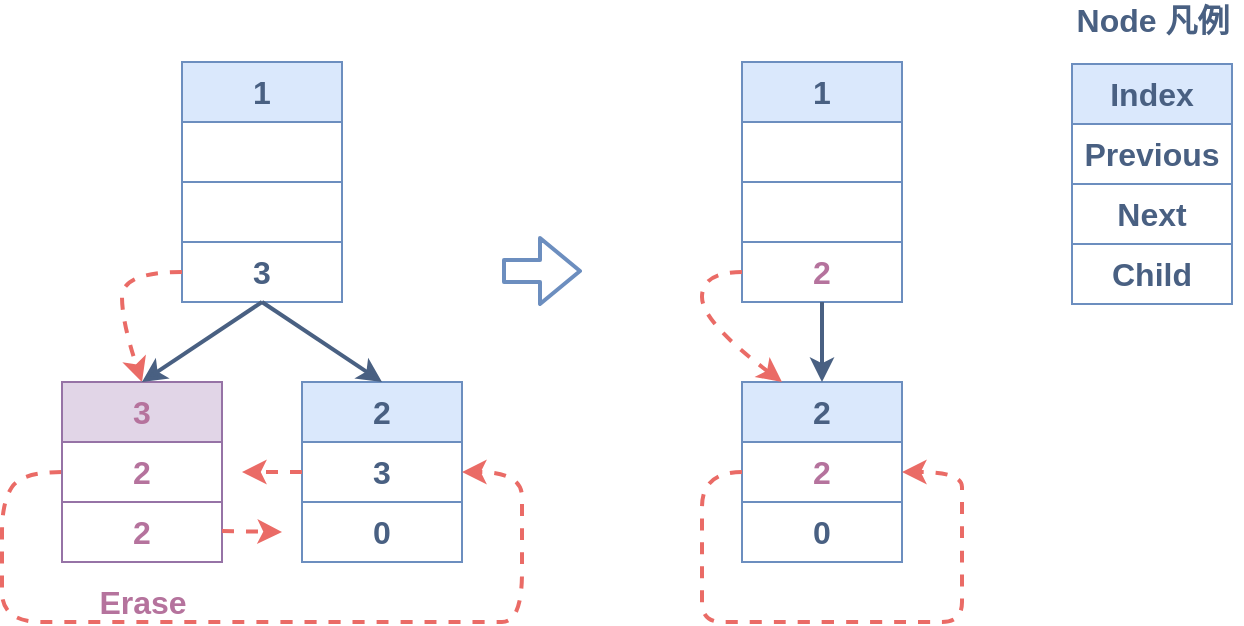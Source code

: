 <mxfile version="12.6.5" type="device"><diagram id="uMkU0hV-Th2yiUNmq93H" name="Page-1"><mxGraphModel dx="1086" dy="966" grid="1" gridSize="10" guides="1" tooltips="1" connect="1" arrows="1" fold="1" page="1" pageScale="1" pageWidth="827" pageHeight="1169" math="0" shadow="0"><root><mxCell id="0"/><mxCell id="1" parent="0"/><mxCell id="IqR-9AkSd190H659cbV4-1" value="&lt;b&gt;&lt;font style=&quot;font-size: 16px&quot; color=&quot;#496082&quot;&gt;2&lt;/font&gt;&lt;/b&gt;" style="rounded=0;whiteSpace=wrap;html=1;fillColor=#dae8fc;strokeColor=#6c8ebf;" parent="1" vertex="1"><mxGeometry x="480" y="240" width="80" height="30" as="geometry"/></mxCell><mxCell id="IqR-9AkSd190H659cbV4-2" value="&lt;b&gt;&lt;font style=&quot;font-size: 16px&quot; color=&quot;#b5739d&quot;&gt;2&lt;/font&gt;&lt;/b&gt;" style="rounded=0;whiteSpace=wrap;html=1;fillColor=none;strokeColor=#6c8ebf;" parent="1" vertex="1"><mxGeometry x="480" y="270" width="80" height="30" as="geometry"/></mxCell><mxCell id="IqR-9AkSd190H659cbV4-3" value="&lt;font color=&quot;#496082&quot; size=&quot;1&quot;&gt;&lt;b style=&quot;font-size: 16px&quot;&gt;0&lt;/b&gt;&lt;/font&gt;" style="rounded=0;whiteSpace=wrap;html=1;fillColor=none;strokeColor=#6c8ebf;" parent="1" vertex="1"><mxGeometry x="480" y="300" width="80" height="30" as="geometry"/></mxCell><mxCell id="IqR-9AkSd190H659cbV4-4" value="&lt;b&gt;&lt;font style=&quot;font-size: 16px&quot; color=&quot;#496082&quot;&gt;Index&lt;/font&gt;&lt;/b&gt;" style="rounded=0;whiteSpace=wrap;html=1;fillColor=#dae8fc;strokeColor=#6c8ebf;" parent="1" vertex="1"><mxGeometry x="645" y="81" width="80" height="30" as="geometry"/></mxCell><mxCell id="IqR-9AkSd190H659cbV4-5" value="&lt;b&gt;&lt;font style=&quot;font-size: 16px&quot; color=&quot;#496082&quot;&gt;Previous&lt;/font&gt;&lt;/b&gt;" style="rounded=0;whiteSpace=wrap;html=1;fillColor=none;strokeColor=#6c8ebf;" parent="1" vertex="1"><mxGeometry x="645" y="111" width="80" height="30" as="geometry"/></mxCell><mxCell id="IqR-9AkSd190H659cbV4-6" value="&lt;font color=&quot;#496082&quot; size=&quot;1&quot;&gt;&lt;b style=&quot;font-size: 16px&quot;&gt;Next&lt;/b&gt;&lt;/font&gt;" style="rounded=0;whiteSpace=wrap;html=1;fillColor=none;strokeColor=#6c8ebf;" parent="1" vertex="1"><mxGeometry x="645" y="141" width="80" height="30" as="geometry"/></mxCell><mxCell id="IqR-9AkSd190H659cbV4-7" value="&lt;b&gt;&lt;font color=&quot;#496082&quot; style=&quot;font-size: 16px&quot;&gt;Node 凡例&lt;/font&gt;&lt;/b&gt;" style="text;html=1;align=center;verticalAlign=middle;resizable=0;points=[];autosize=1;" parent="1" vertex="1"><mxGeometry x="640" y="49" width="90" height="20" as="geometry"/></mxCell><mxCell id="IqR-9AkSd190H659cbV4-8" value="&lt;b&gt;&lt;font style=&quot;font-size: 16px&quot; color=&quot;#496082&quot;&gt;1&lt;/font&gt;&lt;/b&gt;" style="rounded=0;whiteSpace=wrap;html=1;fillColor=#dae8fc;strokeColor=#6c8ebf;" parent="1" vertex="1"><mxGeometry x="480" y="80" width="80" height="30" as="geometry"/></mxCell><mxCell id="IqR-9AkSd190H659cbV4-9" value="" style="rounded=0;whiteSpace=wrap;html=1;fillColor=none;strokeColor=#6c8ebf;" parent="1" vertex="1"><mxGeometry x="480" y="110" width="80" height="30" as="geometry"/></mxCell><mxCell id="IqR-9AkSd190H659cbV4-10" value="&lt;font size=&quot;1&quot; color=&quot;#b5739d&quot;&gt;&lt;b style=&quot;font-size: 16px&quot;&gt;2&lt;/b&gt;&lt;/font&gt;" style="rounded=0;whiteSpace=wrap;html=1;fillColor=none;strokeColor=#6c8ebf;" parent="1" vertex="1"><mxGeometry x="480" y="170" width="80" height="30" as="geometry"/></mxCell><mxCell id="IqR-9AkSd190H659cbV4-14" value="" style="endArrow=classic;html=1;exitX=0.5;exitY=1;exitDx=0;exitDy=0;entryX=0.5;entryY=0;entryDx=0;entryDy=0;strokeColor=#496082;strokeWidth=2;" parent="1" source="IqR-9AkSd190H659cbV4-10" target="IqR-9AkSd190H659cbV4-1" edge="1"><mxGeometry width="50" height="50" relative="1" as="geometry"><mxPoint x="400" y="440" as="sourcePoint"/><mxPoint x="450" y="390" as="targetPoint"/></mxGeometry></mxCell><mxCell id="IqR-9AkSd190H659cbV4-17" value="&lt;font color=&quot;#496082&quot; size=&quot;1&quot;&gt;&lt;b style=&quot;font-size: 16px&quot;&gt;Child&lt;/b&gt;&lt;/font&gt;" style="rounded=0;whiteSpace=wrap;html=1;fillColor=none;strokeColor=#6c8ebf;" parent="1" vertex="1"><mxGeometry x="645" y="171" width="80" height="30" as="geometry"/></mxCell><mxCell id="IqR-9AkSd190H659cbV4-18" value="" style="rounded=0;whiteSpace=wrap;html=1;fillColor=none;strokeColor=#6c8ebf;" parent="1" vertex="1"><mxGeometry x="480" y="140" width="80" height="30" as="geometry"/></mxCell><mxCell id="IqR-9AkSd190H659cbV4-21" value="" style="curved=1;endArrow=classic;html=1;dashed=1;strokeColor=#EA6B66;strokeWidth=2;exitX=0;exitY=0.5;exitDx=0;exitDy=0;entryX=1;entryY=0.5;entryDx=0;entryDy=0;" parent="1" source="IqR-9AkSd190H659cbV4-2" target="IqR-9AkSd190H659cbV4-2" edge="1"><mxGeometry width="50" height="50" relative="1" as="geometry"><mxPoint x="420" y="400" as="sourcePoint"/><mxPoint x="620" y="285" as="targetPoint"/><Array as="points"><mxPoint x="460" y="285"/><mxPoint x="460" y="320"/><mxPoint x="460" y="340"/><mxPoint x="460" y="360"/><mxPoint x="480" y="360"/><mxPoint x="570" y="360"/><mxPoint x="590" y="360"/><mxPoint x="590" y="340"/><mxPoint x="590" y="300"/><mxPoint x="590" y="285"/></Array></mxGeometry></mxCell><mxCell id="IqR-9AkSd190H659cbV4-22" value="" style="curved=1;endArrow=classic;html=1;dashed=1;strokeColor=#EA6B66;strokeWidth=2;exitX=0;exitY=0.5;exitDx=0;exitDy=0;entryX=0.25;entryY=0;entryDx=0;entryDy=0;" parent="1" source="IqR-9AkSd190H659cbV4-10" target="IqR-9AkSd190H659cbV4-1" edge="1"><mxGeometry width="50" height="50" relative="1" as="geometry"><mxPoint x="400" y="430" as="sourcePoint"/><mxPoint x="460" y="230" as="targetPoint"/><Array as="points"><mxPoint x="460" y="185"/><mxPoint x="460" y="210"/></Array></mxGeometry></mxCell><mxCell id="IqR-9AkSd190H659cbV4-27" value="&lt;b&gt;&lt;font style=&quot;font-size: 16px&quot; color=&quot;#496082&quot;&gt;1&lt;/font&gt;&lt;/b&gt;" style="rounded=0;whiteSpace=wrap;html=1;fillColor=#dae8fc;strokeColor=#6c8ebf;" parent="1" vertex="1"><mxGeometry x="200" y="80" width="80" height="30" as="geometry"/></mxCell><mxCell id="IqR-9AkSd190H659cbV4-28" value="" style="rounded=0;whiteSpace=wrap;html=1;fillColor=none;strokeColor=#6c8ebf;" parent="1" vertex="1"><mxGeometry x="200" y="110" width="80" height="30" as="geometry"/></mxCell><mxCell id="IqR-9AkSd190H659cbV4-29" value="&lt;font size=&quot;1&quot; color=&quot;#496082&quot;&gt;&lt;b style=&quot;font-size: 16px&quot;&gt;3&lt;/b&gt;&lt;/font&gt;" style="rounded=0;whiteSpace=wrap;html=1;fillColor=none;strokeColor=#6c8ebf;" parent="1" vertex="1"><mxGeometry x="200" y="170" width="80" height="30" as="geometry"/></mxCell><mxCell id="IqR-9AkSd190H659cbV4-30" value="&lt;b&gt;&lt;font style=&quot;font-size: 16px&quot; color=&quot;#496082&quot;&gt;2&lt;/font&gt;&lt;/b&gt;" style="rounded=0;whiteSpace=wrap;html=1;fillColor=#dae8fc;strokeColor=#6c8ebf;" parent="1" vertex="1"><mxGeometry x="260" y="240" width="80" height="30" as="geometry"/></mxCell><mxCell id="IqR-9AkSd190H659cbV4-31" value="&lt;b&gt;&lt;font style=&quot;font-size: 16px&quot; color=&quot;#496082&quot;&gt;3&lt;/font&gt;&lt;/b&gt;" style="rounded=0;whiteSpace=wrap;html=1;fillColor=none;strokeColor=#6c8ebf;" parent="1" vertex="1"><mxGeometry x="260" y="270" width="80" height="30" as="geometry"/></mxCell><mxCell id="IqR-9AkSd190H659cbV4-32" value="&lt;font color=&quot;#496082&quot; size=&quot;1&quot;&gt;&lt;b style=&quot;font-size: 16px&quot;&gt;0&lt;/b&gt;&lt;/font&gt;" style="rounded=0;whiteSpace=wrap;html=1;fillColor=none;strokeColor=#6c8ebf;" parent="1" vertex="1"><mxGeometry x="260" y="300" width="80" height="30" as="geometry"/></mxCell><mxCell id="IqR-9AkSd190H659cbV4-34" value="" style="endArrow=classic;html=1;strokeColor=#496082;strokeWidth=2;exitX=0.5;exitY=1;exitDx=0;exitDy=0;entryX=0.5;entryY=0;entryDx=0;entryDy=0;" parent="1" source="IqR-9AkSd190H659cbV4-29" target="IqR-9AkSd190H659cbV4-30" edge="1"><mxGeometry width="50" height="50" relative="1" as="geometry"><mxPoint x="120" y="440" as="sourcePoint"/><mxPoint x="170" y="390" as="targetPoint"/></mxGeometry></mxCell><mxCell id="IqR-9AkSd190H659cbV4-35" value="" style="rounded=0;whiteSpace=wrap;html=1;fillColor=none;strokeColor=#6c8ebf;" parent="1" vertex="1"><mxGeometry x="200" y="140" width="80" height="30" as="geometry"/></mxCell><mxCell id="IqR-9AkSd190H659cbV4-37" value="" style="endArrow=classic;html=1;dashed=1;strokeColor=#EA6B66;strokeWidth=2;exitX=0;exitY=0.5;exitDx=0;exitDy=0;" parent="1" source="IqR-9AkSd190H659cbV4-31" edge="1"><mxGeometry width="50" height="50" relative="1" as="geometry"><mxPoint x="310" y="285" as="sourcePoint"/><mxPoint x="230" y="285" as="targetPoint"/></mxGeometry></mxCell><mxCell id="IqR-9AkSd190H659cbV4-38" value="" style="curved=1;endArrow=classic;html=1;dashed=1;strokeColor=#EA6B66;strokeWidth=2;exitX=0;exitY=0.5;exitDx=0;exitDy=0;entryX=1;entryY=0.5;entryDx=0;entryDy=0;" parent="1" source="IqR-9AkSd190H659cbV4-41" target="IqR-9AkSd190H659cbV4-31" edge="1"><mxGeometry width="50" height="50" relative="1" as="geometry"><mxPoint x="80" y="285" as="sourcePoint"/><mxPoint x="410" y="285" as="targetPoint"/><Array as="points"><mxPoint x="120" y="285"/><mxPoint x="110" y="300"/><mxPoint x="110" y="330"/><mxPoint x="110" y="360"/><mxPoint x="150" y="360"/><mxPoint x="350" y="360"/><mxPoint x="370" y="360"/><mxPoint x="370" y="310"/><mxPoint x="370" y="285"/></Array></mxGeometry></mxCell><mxCell id="IqR-9AkSd190H659cbV4-39" value="" style="curved=1;endArrow=classic;html=1;dashed=1;strokeColor=#EA6B66;strokeWidth=2;exitX=0;exitY=0.5;exitDx=0;exitDy=0;entryX=0.5;entryY=0;entryDx=0;entryDy=0;" parent="1" source="IqR-9AkSd190H659cbV4-29" target="IqR-9AkSd190H659cbV4-40" edge="1"><mxGeometry width="50" height="50" relative="1" as="geometry"><mxPoint x="120" y="430" as="sourcePoint"/><mxPoint x="120" y="230" as="targetPoint"/><Array as="points"><mxPoint x="170" y="185"/><mxPoint x="170" y="210"/></Array></mxGeometry></mxCell><mxCell id="IqR-9AkSd190H659cbV4-40" value="&lt;b&gt;&lt;font style=&quot;font-size: 16px&quot; color=&quot;#b5739d&quot;&gt;3&lt;/font&gt;&lt;/b&gt;" style="rounded=0;whiteSpace=wrap;html=1;fillColor=#e1d5e7;strokeColor=#9673a6;" parent="1" vertex="1"><mxGeometry x="140" y="240" width="80" height="30" as="geometry"/></mxCell><mxCell id="IqR-9AkSd190H659cbV4-41" value="&lt;b&gt;&lt;font style=&quot;font-size: 16px&quot; color=&quot;#b5739d&quot;&gt;2&lt;/font&gt;&lt;/b&gt;" style="rounded=0;whiteSpace=wrap;html=1;fillColor=none;strokeColor=#9673a6;" parent="1" vertex="1"><mxGeometry x="140" y="270" width="80" height="30" as="geometry"/></mxCell><mxCell id="IqR-9AkSd190H659cbV4-42" value="&lt;font size=&quot;1&quot; color=&quot;#b5739d&quot;&gt;&lt;b style=&quot;font-size: 16px&quot;&gt;2&lt;/b&gt;&lt;/font&gt;" style="rounded=0;whiteSpace=wrap;html=1;fillColor=none;strokeColor=#9673a6;" parent="1" vertex="1"><mxGeometry x="140" y="300" width="80" height="30" as="geometry"/></mxCell><mxCell id="IqR-9AkSd190H659cbV4-46" value="&lt;b&gt;&lt;font color=&quot;#b5739d&quot; style=&quot;font-size: 16px&quot;&gt;Erase&lt;/font&gt;&lt;/b&gt;" style="text;html=1;align=center;verticalAlign=middle;resizable=0;points=[];autosize=1;" parent="1" vertex="1"><mxGeometry x="150" y="340" width="60" height="20" as="geometry"/></mxCell><mxCell id="IqR-9AkSd190H659cbV4-47" value="" style="shape=flexArrow;endArrow=classic;html=1;strokeColor=#6c8ebf;strokeWidth=2;fillColor=none;" parent="1" edge="1"><mxGeometry width="50" height="50" relative="1" as="geometry"><mxPoint x="360" y="184.5" as="sourcePoint"/><mxPoint x="400" y="184.5" as="targetPoint"/></mxGeometry></mxCell><mxCell id="IqR-9AkSd190H659cbV4-48" value="" style="endArrow=classic;html=1;strokeColor=#EA6B66;strokeWidth=2;dashed=1;exitX=1;exitY=0.483;exitDx=0;exitDy=0;exitPerimeter=0;" parent="1" source="IqR-9AkSd190H659cbV4-42" edge="1"><mxGeometry width="50" height="50" relative="1" as="geometry"><mxPoint x="290" y="315" as="sourcePoint"/><mxPoint x="250" y="315" as="targetPoint"/></mxGeometry></mxCell><mxCell id="pIXffUlHbwcebj4Kvf4j-2" value="" style="endArrow=classic;html=1;entryX=0.5;entryY=0;entryDx=0;entryDy=0;strokeColor=#496082;strokeWidth=2;" parent="1" target="IqR-9AkSd190H659cbV4-40" edge="1"><mxGeometry width="50" height="50" relative="1" as="geometry"><mxPoint x="240" y="200" as="sourcePoint"/><mxPoint x="250" y="250" as="targetPoint"/></mxGeometry></mxCell></root></mxGraphModel></diagram></mxfile>
